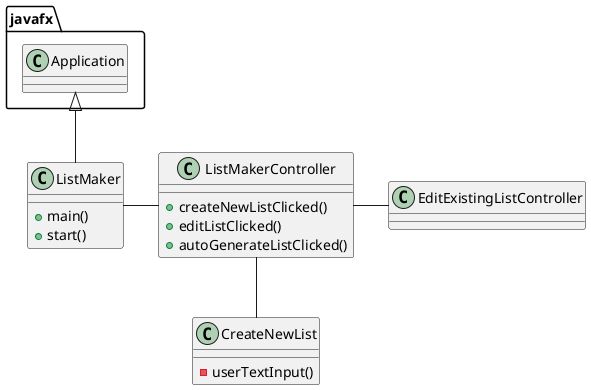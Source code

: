 @startuml
'https://plantuml.com/class-diagram

class ListMaker {
    +main()
    +start()
}

class ListMakerController {
    +createNewListClicked()
    +editListClicked()
    +autoGenerateListClicked()
}

class CreateNewList {
    -userTextInput()

}

class EditExistingListController {
}


ListMakerController - EditExistingListController
ListMakerController -- CreateNewList
ListMaker - ListMakerController
javafx.Application <|-- ListMaker

@enduml